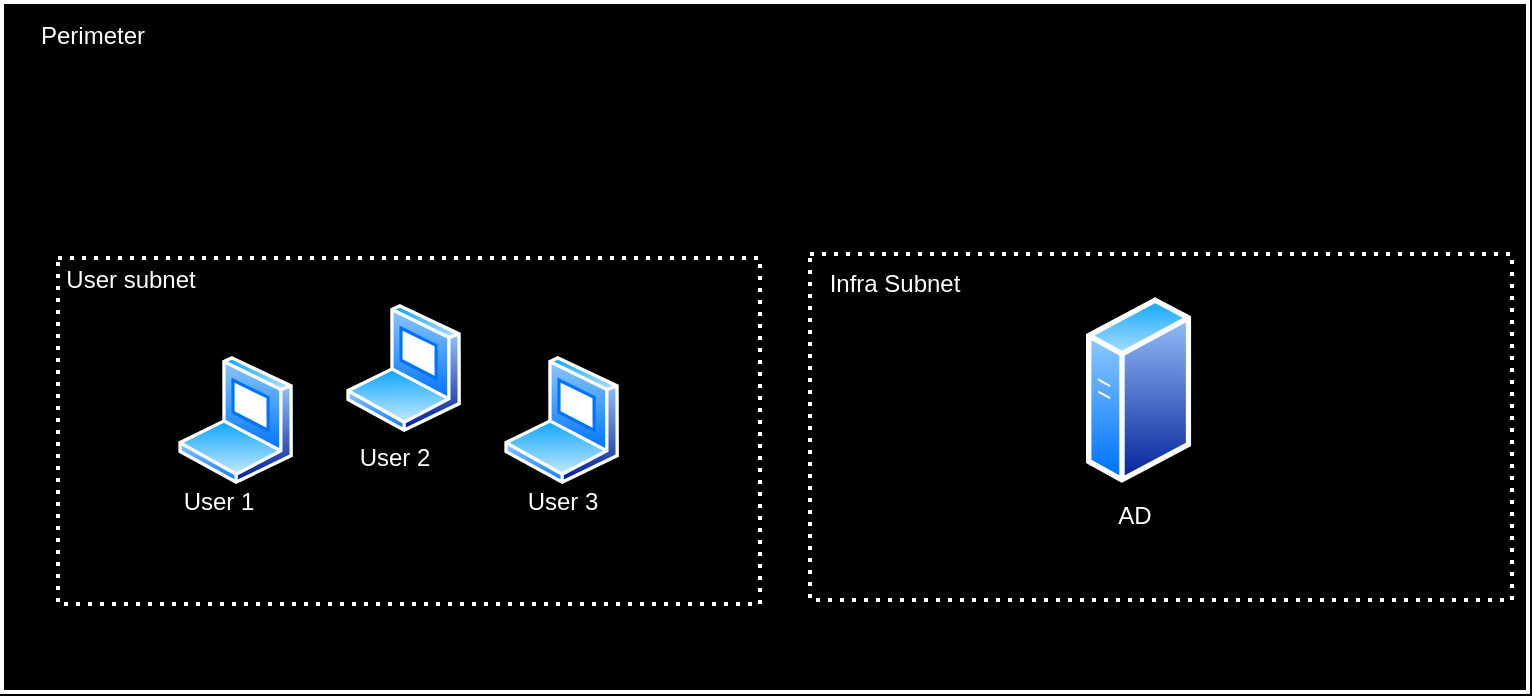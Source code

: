 <mxfile version="26.0.14">
  <diagram name="Page-1" id="mGgqg3iUzusV6ww58vkA">
    <mxGraphModel dx="1050" dy="574" grid="0" gridSize="10" guides="1" tooltips="1" connect="1" arrows="1" fold="1" page="1" pageScale="1" pageWidth="827" pageHeight="1169" background="#000000" math="0" shadow="0">
      <root>
        <mxCell id="0" />
        <mxCell id="1" parent="0" />
        <mxCell id="Xpzv3_hOzGPlagTL2j7c-1" value="" style="rounded=0;whiteSpace=wrap;html=1;fillColor=none;strokeWidth=2;strokeColor=#FFFFFF;" vertex="1" parent="1">
          <mxGeometry x="41" y="91" width="763" height="345" as="geometry" />
        </mxCell>
        <mxCell id="Xpzv3_hOzGPlagTL2j7c-2" value="" style="rounded=0;whiteSpace=wrap;html=1;fillColor=none;strokeWidth=2;strokeColor=#FFFFFF;dashed=1;dashPattern=1 2;" vertex="1" parent="1">
          <mxGeometry x="69" y="219" width="351" height="173" as="geometry" />
        </mxCell>
        <mxCell id="Xpzv3_hOzGPlagTL2j7c-3" value="" style="rounded=0;whiteSpace=wrap;html=1;fillColor=none;strokeWidth=2;strokeColor=#FFFFFF;dashed=1;dashPattern=1 2;" vertex="1" parent="1">
          <mxGeometry x="445" y="217" width="351" height="173" as="geometry" />
        </mxCell>
        <mxCell id="Xpzv3_hOzGPlagTL2j7c-4" value="" style="image;aspect=fixed;perimeter=ellipsePerimeter;html=1;align=center;shadow=0;dashed=0;spacingTop=3;image=img/lib/active_directory/generic_server.svg;" vertex="1" parent="1">
          <mxGeometry x="583" y="238" width="52.64" height="94" as="geometry" />
        </mxCell>
        <mxCell id="Xpzv3_hOzGPlagTL2j7c-5" value="" style="image;aspect=fixed;perimeter=ellipsePerimeter;html=1;align=center;shadow=0;dashed=0;spacingTop=3;image=img/lib/active_directory/laptop_client.svg;" vertex="1" parent="1">
          <mxGeometry x="129" y="268" width="57.6" height="64" as="geometry" />
        </mxCell>
        <mxCell id="Xpzv3_hOzGPlagTL2j7c-6" value="" style="image;aspect=fixed;perimeter=ellipsePerimeter;html=1;align=center;shadow=0;dashed=0;spacingTop=3;image=img/lib/active_directory/laptop_client.svg;" vertex="1" parent="1">
          <mxGeometry x="213" y="242" width="57.6" height="64" as="geometry" />
        </mxCell>
        <mxCell id="Xpzv3_hOzGPlagTL2j7c-7" value="" style="image;aspect=fixed;perimeter=ellipsePerimeter;html=1;align=center;shadow=0;dashed=0;spacingTop=3;image=img/lib/active_directory/laptop_client.svg;" vertex="1" parent="1">
          <mxGeometry x="292" y="268" width="57.6" height="64" as="geometry" />
        </mxCell>
        <mxCell id="Xpzv3_hOzGPlagTL2j7c-8" value="&lt;font color=&quot;#ffffff&quot;&gt;Perimeter&lt;/font&gt;" style="text;html=1;align=center;verticalAlign=middle;resizable=0;points=[];autosize=1;strokeColor=none;fillColor=none;" vertex="1" parent="1">
          <mxGeometry x="51" y="95" width="70" height="26" as="geometry" />
        </mxCell>
        <mxCell id="Xpzv3_hOzGPlagTL2j7c-9" value="&lt;font color=&quot;#ffffff&quot;&gt;User subnet&lt;/font&gt;" style="text;html=1;align=center;verticalAlign=middle;resizable=0;points=[];autosize=1;strokeColor=none;fillColor=none;" vertex="1" parent="1">
          <mxGeometry x="63" y="217" width="83" height="26" as="geometry" />
        </mxCell>
        <mxCell id="Xpzv3_hOzGPlagTL2j7c-10" value="&lt;font color=&quot;#ffffff&quot;&gt;User 1&lt;/font&gt;" style="text;html=1;align=center;verticalAlign=middle;resizable=0;points=[];autosize=1;strokeColor=none;fillColor=none;" vertex="1" parent="1">
          <mxGeometry x="122" y="328" width="53" height="26" as="geometry" />
        </mxCell>
        <mxCell id="Xpzv3_hOzGPlagTL2j7c-11" value="&lt;font color=&quot;#ffffff&quot;&gt;User 2&lt;/font&gt;" style="text;html=1;align=center;verticalAlign=middle;resizable=0;points=[];autosize=1;strokeColor=none;fillColor=none;" vertex="1" parent="1">
          <mxGeometry x="210" y="306" width="53" height="26" as="geometry" />
        </mxCell>
        <mxCell id="Xpzv3_hOzGPlagTL2j7c-12" value="&lt;font color=&quot;#ffffff&quot;&gt;User 3&lt;/font&gt;" style="text;html=1;align=center;verticalAlign=middle;resizable=0;points=[];autosize=1;strokeColor=none;fillColor=none;" vertex="1" parent="1">
          <mxGeometry x="294.3" y="328" width="53" height="26" as="geometry" />
        </mxCell>
        <mxCell id="Xpzv3_hOzGPlagTL2j7c-13" value="&lt;font color=&quot;#ffffff&quot;&gt;Infra Subnet&lt;/font&gt;" style="text;html=1;align=center;verticalAlign=middle;resizable=0;points=[];autosize=1;strokeColor=none;fillColor=none;" vertex="1" parent="1">
          <mxGeometry x="445" y="219" width="83" height="26" as="geometry" />
        </mxCell>
        <mxCell id="Xpzv3_hOzGPlagTL2j7c-14" value="&lt;font color=&quot;#ffffff&quot;&gt;AD&lt;/font&gt;" style="text;html=1;align=center;verticalAlign=middle;resizable=0;points=[];autosize=1;strokeColor=none;fillColor=none;" vertex="1" parent="1">
          <mxGeometry x="589" y="335" width="35" height="26" as="geometry" />
        </mxCell>
      </root>
    </mxGraphModel>
  </diagram>
</mxfile>
